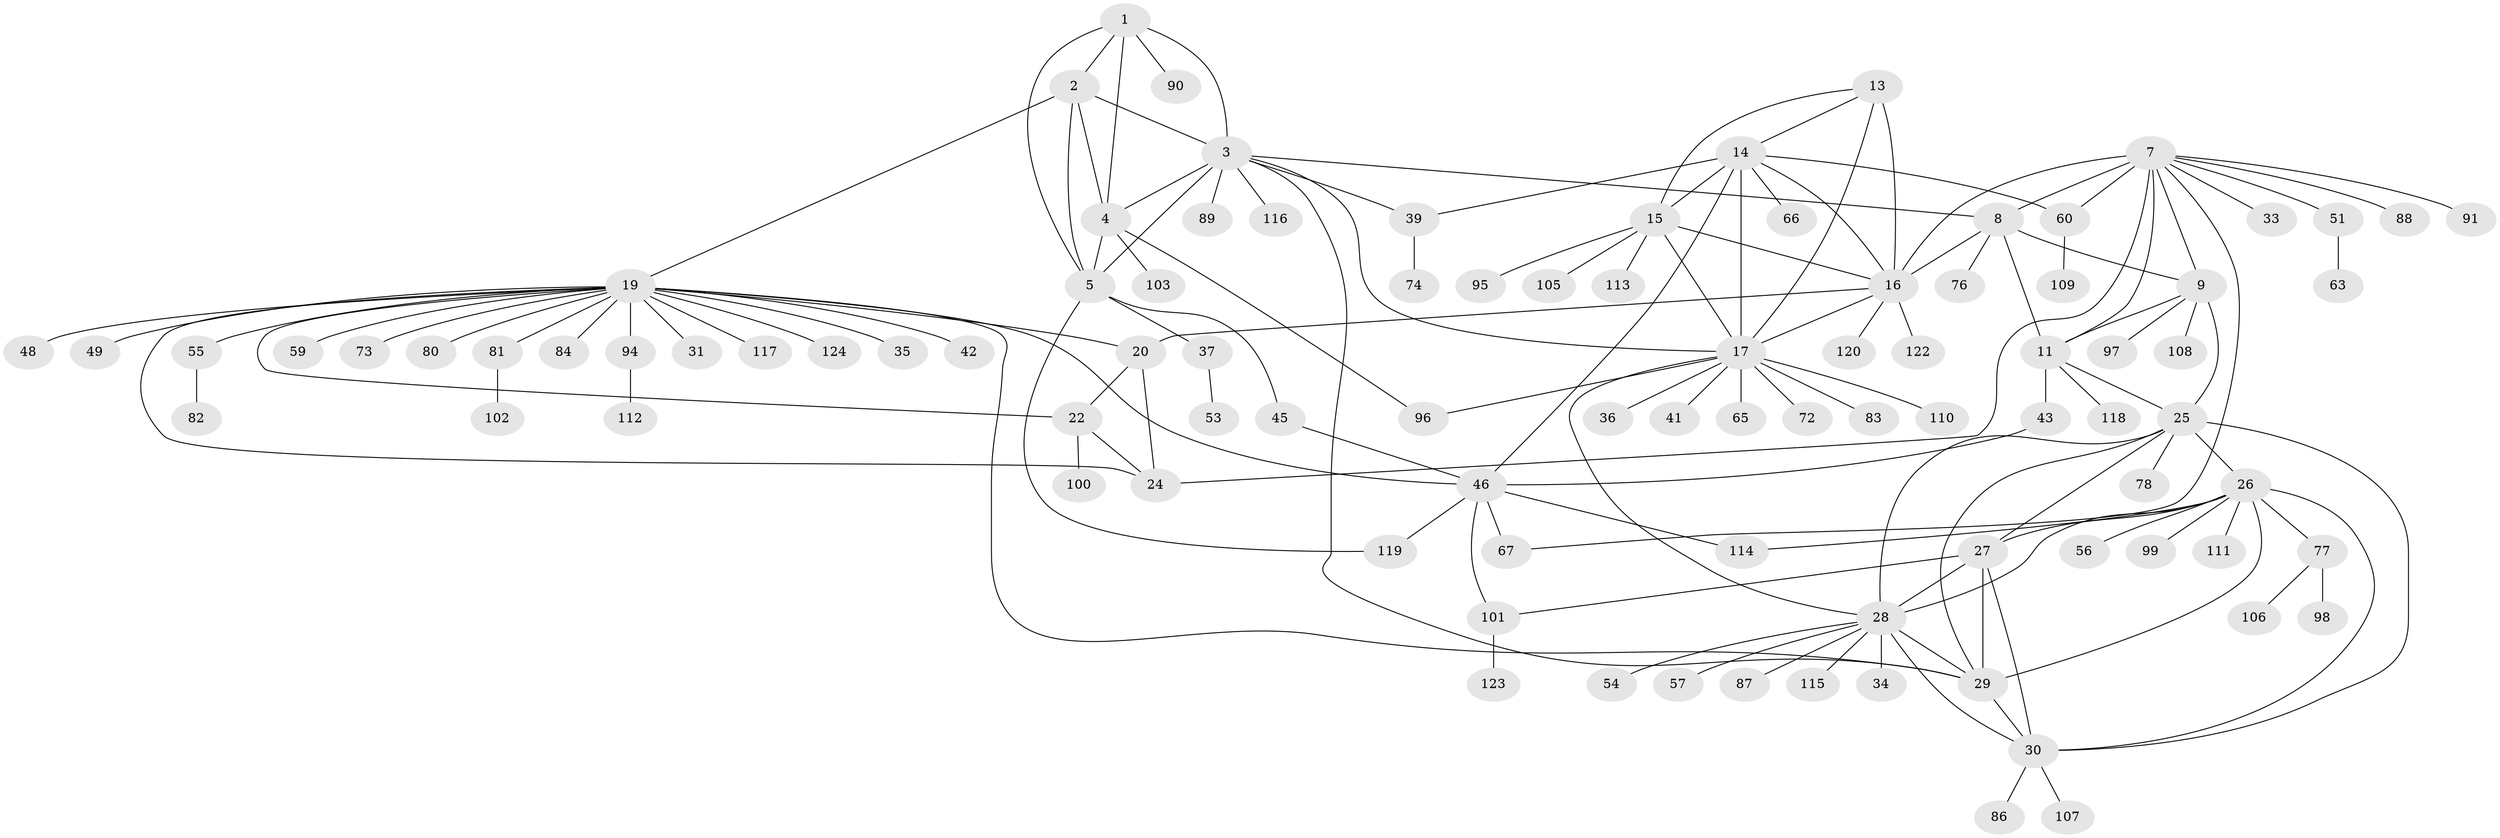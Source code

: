 // original degree distribution, {5: 0.03225806451612903, 7: 0.024193548387096774, 11: 0.016129032258064516, 8: 0.06451612903225806, 9: 0.024193548387096774, 6: 0.03225806451612903, 10: 0.024193548387096774, 13: 0.008064516129032258, 12: 0.016129032258064516, 15: 0.008064516129032258, 1: 0.5725806451612904, 2: 0.12903225806451613, 3: 0.04032258064516129, 4: 0.008064516129032258}
// Generated by graph-tools (version 1.1) at 2025/11/02/27/25 16:11:36]
// undirected, 96 vertices, 141 edges
graph export_dot {
graph [start="1"]
  node [color=gray90,style=filled];
  1 [super="+6"];
  2 [super="+68"];
  3;
  4 [super="+50"];
  5 [super="+104"];
  7 [super="+12"];
  8 [super="+10"];
  9 [super="+64"];
  11 [super="+40"];
  13;
  14 [super="+44"];
  15 [super="+75"];
  16 [super="+47"];
  17 [super="+18"];
  19 [super="+21"];
  20 [super="+23"];
  22 [super="+79"];
  24;
  25 [super="+85"];
  26 [super="+52"];
  27 [super="+32"];
  28 [super="+61"];
  29 [super="+70"];
  30 [super="+38"];
  31;
  33;
  34;
  35;
  36;
  37;
  39 [super="+71"];
  41;
  42;
  43;
  45 [super="+69"];
  46 [super="+58"];
  48 [super="+92"];
  49;
  51 [super="+62"];
  53;
  54;
  55 [super="+121"];
  56;
  57;
  59;
  60 [super="+93"];
  63;
  65;
  66;
  67;
  72;
  73;
  74;
  76;
  77;
  78;
  80;
  81;
  82;
  83;
  84;
  86;
  87;
  88;
  89;
  90;
  91;
  94;
  95;
  96;
  97;
  98;
  99;
  100;
  101;
  102;
  103;
  105;
  106;
  107;
  108;
  109;
  110;
  111;
  112;
  113;
  114;
  115;
  116;
  117;
  118;
  119;
  120;
  122;
  123;
  124;
  1 -- 2 [weight=2];
  1 -- 3 [weight=2];
  1 -- 4 [weight=2];
  1 -- 5 [weight=2];
  1 -- 90;
  2 -- 3;
  2 -- 4;
  2 -- 5;
  2 -- 19;
  3 -- 4;
  3 -- 5;
  3 -- 29;
  3 -- 89;
  3 -- 116;
  3 -- 17;
  3 -- 39;
  3 -- 8;
  4 -- 5;
  4 -- 96;
  4 -- 103;
  5 -- 37;
  5 -- 45;
  5 -- 119;
  7 -- 8 [weight=4];
  7 -- 9 [weight=2];
  7 -- 11 [weight=2];
  7 -- 16;
  7 -- 33;
  7 -- 60;
  7 -- 67;
  7 -- 88;
  7 -- 51;
  7 -- 24;
  7 -- 91;
  8 -- 9 [weight=2];
  8 -- 11 [weight=2];
  8 -- 16;
  8 -- 76;
  9 -- 11;
  9 -- 25;
  9 -- 97;
  9 -- 108;
  11 -- 118;
  11 -- 25;
  11 -- 43;
  13 -- 14;
  13 -- 15;
  13 -- 16;
  13 -- 17 [weight=2];
  14 -- 15;
  14 -- 16;
  14 -- 17 [weight=2];
  14 -- 39;
  14 -- 46;
  14 -- 60;
  14 -- 66;
  15 -- 16;
  15 -- 17 [weight=2];
  15 -- 95;
  15 -- 105;
  15 -- 113;
  16 -- 17 [weight=2];
  16 -- 120;
  16 -- 122;
  16 -- 20;
  17 -- 28;
  17 -- 36;
  17 -- 41;
  17 -- 65;
  17 -- 72;
  17 -- 83;
  17 -- 96;
  17 -- 110;
  19 -- 20 [weight=4];
  19 -- 22 [weight=2];
  19 -- 24 [weight=2];
  19 -- 31;
  19 -- 42;
  19 -- 46;
  19 -- 59;
  19 -- 80;
  19 -- 84;
  19 -- 35;
  19 -- 73;
  19 -- 48;
  19 -- 49;
  19 -- 81;
  19 -- 55;
  19 -- 117;
  19 -- 124;
  19 -- 29;
  19 -- 94;
  20 -- 22 [weight=2];
  20 -- 24 [weight=2];
  22 -- 24;
  22 -- 100;
  25 -- 26;
  25 -- 27;
  25 -- 28;
  25 -- 29;
  25 -- 30;
  25 -- 78;
  26 -- 27;
  26 -- 28;
  26 -- 29;
  26 -- 30;
  26 -- 56;
  26 -- 77;
  26 -- 99;
  26 -- 111;
  26 -- 114;
  27 -- 28;
  27 -- 29;
  27 -- 30;
  27 -- 101;
  28 -- 29;
  28 -- 30;
  28 -- 34;
  28 -- 54;
  28 -- 57;
  28 -- 87;
  28 -- 115;
  29 -- 30;
  30 -- 86;
  30 -- 107;
  37 -- 53;
  39 -- 74;
  43 -- 46;
  45 -- 46;
  46 -- 67;
  46 -- 101;
  46 -- 114;
  46 -- 119;
  51 -- 63;
  55 -- 82;
  60 -- 109;
  77 -- 98;
  77 -- 106;
  81 -- 102;
  94 -- 112;
  101 -- 123;
}
